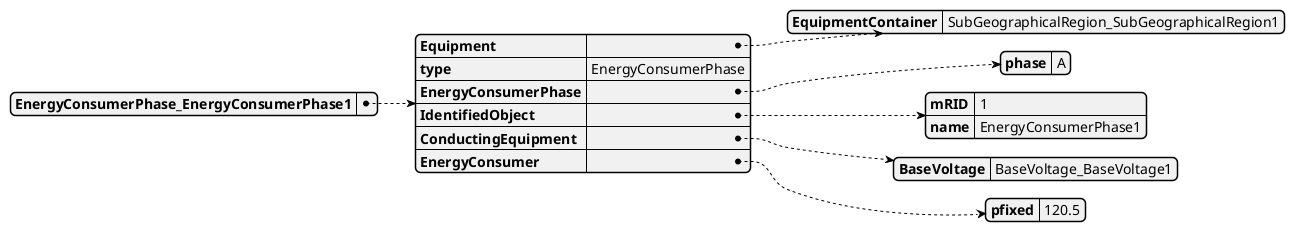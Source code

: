 @startjson
{
  "EnergyConsumerPhase_EnergyConsumerPhase1": {
    "Equipment": {
      "EquipmentContainer": "SubGeographicalRegion_SubGeographicalRegion1"
    },
    "type": "EnergyConsumerPhase",
    "EnergyConsumerPhase": {
      "phase": "A"
    },
    "IdentifiedObject": {
      "mRID": "1",
      "name": "EnergyConsumerPhase1"
    },
    "ConductingEquipment": {
      "BaseVoltage": "BaseVoltage_BaseVoltage1"
    },
    "EnergyConsumer": {
      "pfixed": "120.5"
    }
  }
}
@endjson

